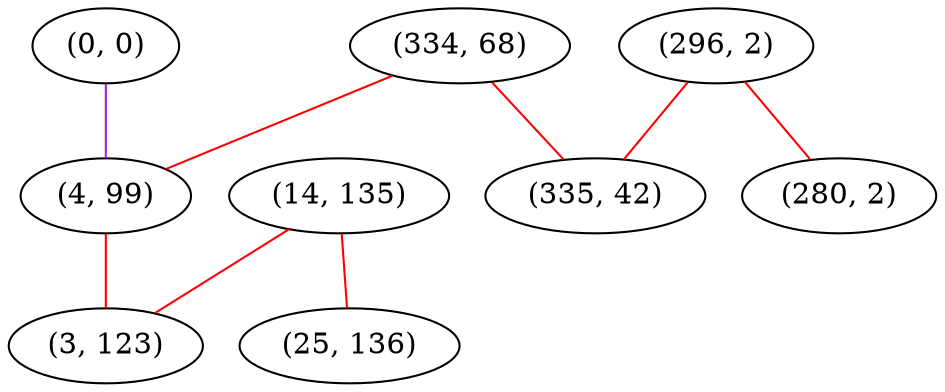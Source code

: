 graph "" {
"(0, 0)";
"(296, 2)";
"(334, 68)";
"(14, 135)";
"(335, 42)";
"(280, 2)";
"(4, 99)";
"(25, 136)";
"(3, 123)";
"(0, 0)" -- "(4, 99)"  [color=purple, key=0, weight=4];
"(296, 2)" -- "(280, 2)"  [color=red, key=0, weight=1];
"(296, 2)" -- "(335, 42)"  [color=red, key=0, weight=1];
"(334, 68)" -- "(335, 42)"  [color=red, key=0, weight=1];
"(334, 68)" -- "(4, 99)"  [color=red, key=0, weight=1];
"(14, 135)" -- "(25, 136)"  [color=red, key=0, weight=1];
"(14, 135)" -- "(3, 123)"  [color=red, key=0, weight=1];
"(4, 99)" -- "(3, 123)"  [color=red, key=0, weight=1];
}
